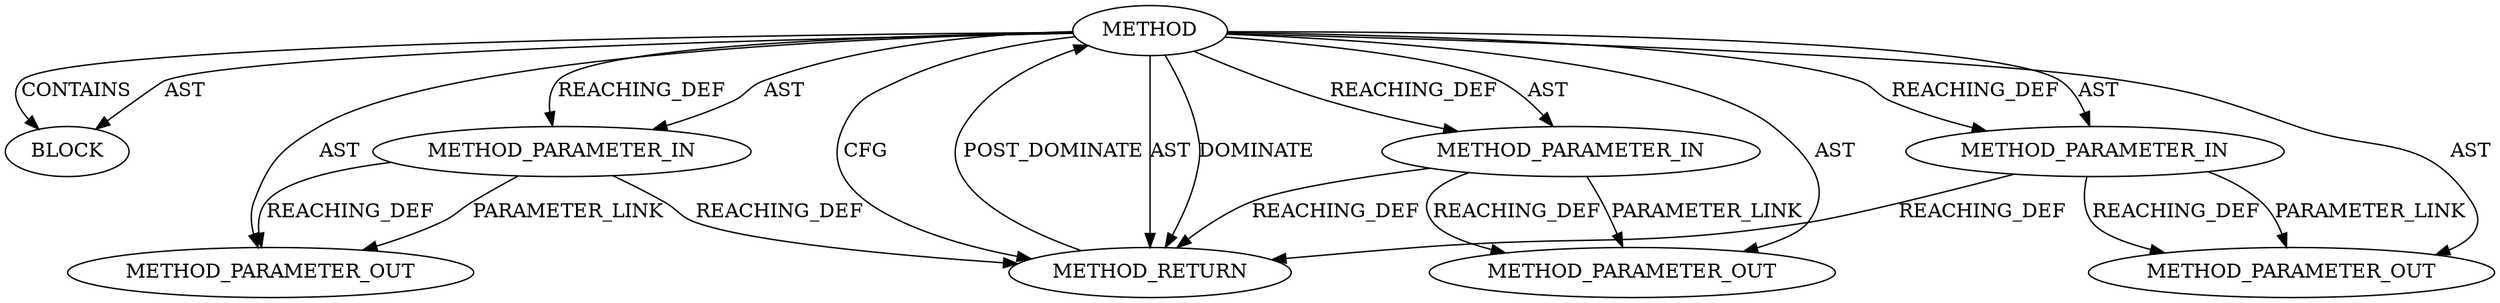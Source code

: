 digraph {
  25879 [label=BLOCK ORDER=1 ARGUMENT_INDEX=1 CODE="<empty>" TYPE_FULL_NAME="ANY"]
  25875 [label=METHOD AST_PARENT_TYPE="NAMESPACE_BLOCK" AST_PARENT_FULL_NAME="<global>" ORDER=0 CODE="<empty>" FULL_NAME="HMAC_Update" IS_EXTERNAL=true FILENAME="<empty>" SIGNATURE="" NAME="HMAC_Update"]
  25877 [label=METHOD_PARAMETER_IN ORDER=2 CODE="p2" IS_VARIADIC=false TYPE_FULL_NAME="ANY" EVALUATION_STRATEGY="BY_VALUE" INDEX=2 NAME="p2"]
  27351 [label=METHOD_PARAMETER_OUT ORDER=1 CODE="p1" IS_VARIADIC=false TYPE_FULL_NAME="ANY" EVALUATION_STRATEGY="BY_VALUE" INDEX=1 NAME="p1"]
  25880 [label=METHOD_RETURN ORDER=2 CODE="RET" TYPE_FULL_NAME="ANY" EVALUATION_STRATEGY="BY_VALUE"]
  27352 [label=METHOD_PARAMETER_OUT ORDER=2 CODE="p2" IS_VARIADIC=false TYPE_FULL_NAME="ANY" EVALUATION_STRATEGY="BY_VALUE" INDEX=2 NAME="p2"]
  25878 [label=METHOD_PARAMETER_IN ORDER=3 CODE="p3" IS_VARIADIC=false TYPE_FULL_NAME="ANY" EVALUATION_STRATEGY="BY_VALUE" INDEX=3 NAME="p3"]
  27353 [label=METHOD_PARAMETER_OUT ORDER=3 CODE="p3" IS_VARIADIC=false TYPE_FULL_NAME="ANY" EVALUATION_STRATEGY="BY_VALUE" INDEX=3 NAME="p3"]
  25876 [label=METHOD_PARAMETER_IN ORDER=1 CODE="p1" IS_VARIADIC=false TYPE_FULL_NAME="ANY" EVALUATION_STRATEGY="BY_VALUE" INDEX=1 NAME="p1"]
  25876 -> 27351 [label=REACHING_DEF VARIABLE="p1"]
  25877 -> 25880 [label=REACHING_DEF VARIABLE="p2"]
  25877 -> 27352 [label=PARAMETER_LINK ]
  25875 -> 25877 [label=AST ]
  25875 -> 25878 [label=REACHING_DEF VARIABLE=""]
  25878 -> 25880 [label=REACHING_DEF VARIABLE="p3"]
  25875 -> 27351 [label=AST ]
  25875 -> 25879 [label=AST ]
  25878 -> 27353 [label=REACHING_DEF VARIABLE="p3"]
  25875 -> 25880 [label=AST ]
  25875 -> 25876 [label=REACHING_DEF VARIABLE=""]
  25876 -> 27351 [label=PARAMETER_LINK ]
  25875 -> 25876 [label=AST ]
  25875 -> 25880 [label=DOMINATE ]
  25875 -> 25879 [label=CONTAINS ]
  25875 -> 25877 [label=REACHING_DEF VARIABLE=""]
  25878 -> 27353 [label=PARAMETER_LINK ]
  25875 -> 25878 [label=AST ]
  25875 -> 25880 [label=CFG ]
  25876 -> 25880 [label=REACHING_DEF VARIABLE="p1"]
  25877 -> 27352 [label=REACHING_DEF VARIABLE="p2"]
  25875 -> 27353 [label=AST ]
  25875 -> 27352 [label=AST ]
  25880 -> 25875 [label=POST_DOMINATE ]
}
